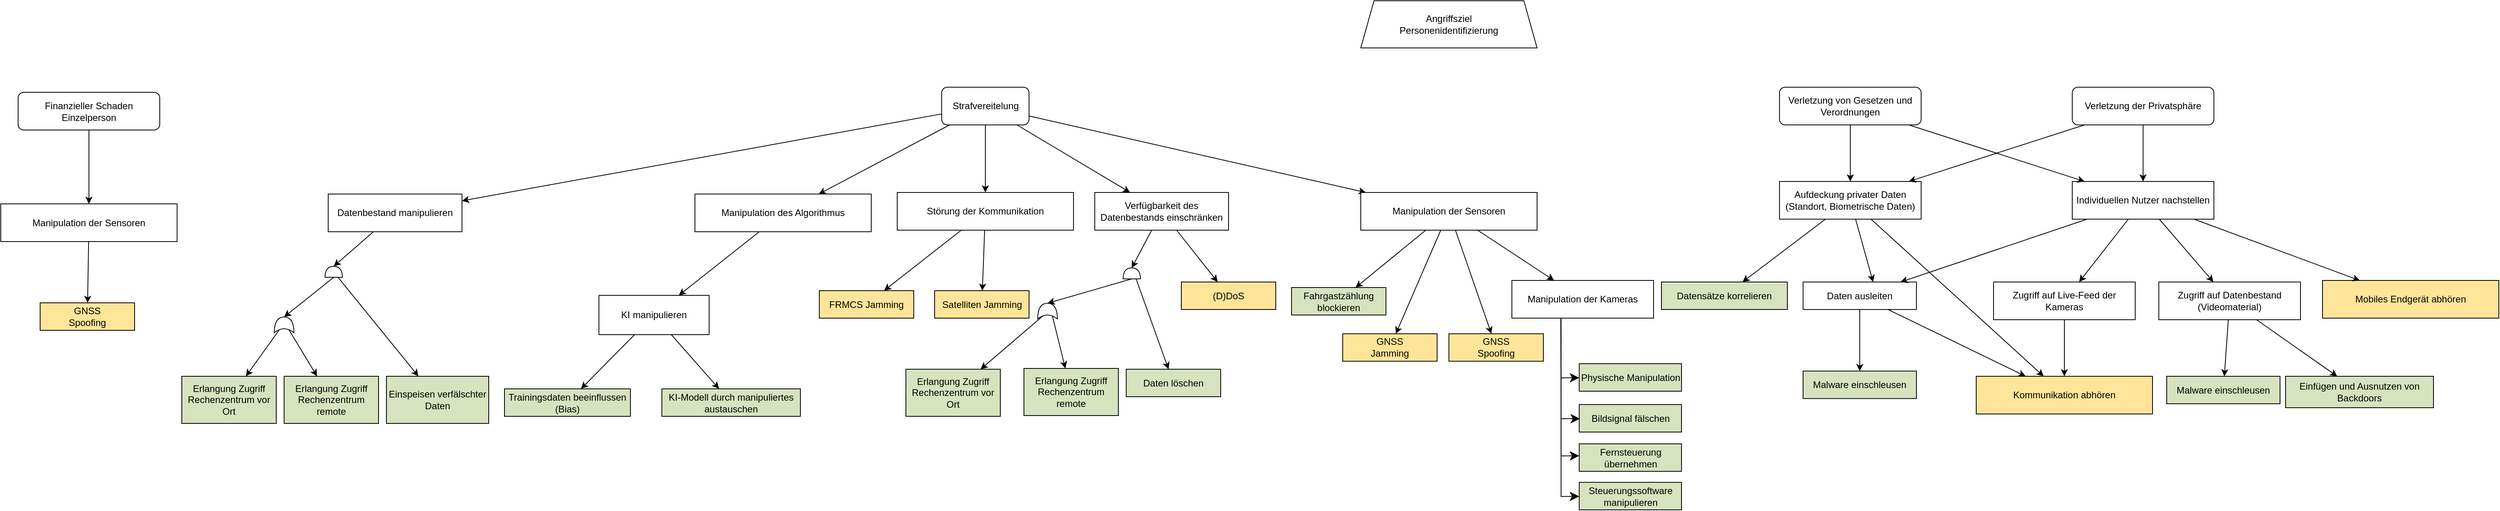 <mxfile compressed="false" version="15.7.3" type="device">
  <diagram id="RxJtX9lFTIAGIyw0CZ4D" name="Page-1">
    <mxGraphModel dx="1952" dy="875" grid="1" gridSize="10" guides="1" tooltips="1" connect="1" arrows="1" fold="1" page="1" pageScale="1" pageWidth="850" pageHeight="1100" math="0" shadow="0">
      <root>
        <mxCell id="0" />
        <mxCell id="1" parent="0" />
        <mxCell id="ji5RjDv_zK_iG7Rdj1NN-1" value="Angriffsziel&#xa;Personenidentifizierung" style="whiteSpace=wrap;shape=trapezoid;size=0.075;" parent="1" vertex="1">
          <mxGeometry x="1298" y="90" width="224" height="60" as="geometry" />
        </mxCell>
        <object label="Verletzung von Gesetzen und Verordnungen" id="ji5RjDv_zK_iG7Rdj1NN-2">
          <ag_attributes />
          <ag_computed_attributes />
          <mxCell style="verticalAlign=middle;align=center;fillColor=#FFFFFF;gradientColor=none;labelBackgroundColor=none;rounded=1;whiteSpace=wrap;" parent="1" vertex="1">
            <mxGeometry x="1830" y="200" width="180" height="48" as="geometry" />
          </mxCell>
        </object>
        <mxCell id="ji5RjDv_zK_iG7Rdj1NN-3" value="Verletzung der Privatsphäre" style="verticalAlign=middle;align=center;fillColor=#FFFFFF;gradientColor=none;labelBackgroundColor=none;rounded=1;whiteSpace=wrap;" parent="1" vertex="1">
          <mxGeometry x="2202" y="200" width="180" height="48" as="geometry" />
        </mxCell>
        <mxCell id="ji5RjDv_zK_iG7Rdj1NN-4" value="Strafvereitelung" style="verticalAlign=middle;align=center;fillColor=#FFFFFF;gradientColor=none;labelBackgroundColor=none;rounded=1;whiteSpace=wrap;" parent="1" vertex="1">
          <mxGeometry x="765.5" y="200" width="111" height="48" as="geometry" />
        </mxCell>
        <mxCell id="ji5RjDv_zK_iG7Rdj1NN-5" value="Individuellen Nutzer nachstellen" style="verticalAlign=middle;align=center;fillColor=#FFFFFF;gradientColor=none;labelBackgroundColor=none;rounded=0;whiteSpace=wrap;" parent="1" vertex="1">
          <mxGeometry x="2202" y="320" width="180" height="48" as="geometry" />
        </mxCell>
        <mxCell id="ji5RjDv_zK_iG7Rdj1NN-6" value="Zugriff auf Live-Feed der Kameras" style="verticalAlign=middle;align=center;fillColor=#FFFFFF;gradientColor=none;labelBackgroundColor=none;rounded=0;whiteSpace=wrap;" parent="1" vertex="1">
          <mxGeometry x="2102" y="448" width="180" height="48" as="geometry" />
        </mxCell>
        <mxCell id="ji5RjDv_zK_iG7Rdj1NN-7" value="Zugriff auf Datenbestand (Videomaterial)" style="verticalAlign=middle;align=center;fillColor=#FFFFFF;gradientColor=none;labelBackgroundColor=none;rounded=0;whiteSpace=wrap;" parent="1" vertex="1">
          <mxGeometry x="2312" y="448" width="180" height="48" as="geometry" />
        </mxCell>
        <mxCell id="ji5RjDv_zK_iG7Rdj1NN-8" value="" style="endArrow=classic;rounded=0;" parent="1" source="ji5RjDv_zK_iG7Rdj1NN-5" target="ji5RjDv_zK_iG7Rdj1NN-6" edge="1">
          <mxGeometry width="50" height="50" relative="1" as="geometry">
            <mxPoint x="2212" y="266" as="sourcePoint" />
            <mxPoint x="2212" y="328" as="targetPoint" />
          </mxGeometry>
        </mxCell>
        <mxCell id="ji5RjDv_zK_iG7Rdj1NN-9" value="" style="endArrow=classic;rounded=0;" parent="1" source="ji5RjDv_zK_iG7Rdj1NN-5" target="ji5RjDv_zK_iG7Rdj1NN-7" edge="1">
          <mxGeometry width="50" height="50" relative="1" as="geometry">
            <mxPoint x="2210.154" y="376" as="sourcePoint" />
            <mxPoint x="2203.846" y="458" as="targetPoint" />
          </mxGeometry>
        </mxCell>
        <mxCell id="ji5RjDv_zK_iG7Rdj1NN-10" value="Kommunikation abhören" style="verticalAlign=middle;align=center;fillColor=#fee599;gradientColor=none;labelBackgroundColor=none;rounded=0;whiteSpace=wrap;" parent="1" vertex="1">
          <mxGeometry x="2080" y="568" width="224" height="48" as="geometry" />
        </mxCell>
        <mxCell id="ji5RjDv_zK_iG7Rdj1NN-11" value="" style="endArrow=classic;rounded=0;" parent="1" source="ji5RjDv_zK_iG7Rdj1NN-6" target="ji5RjDv_zK_iG7Rdj1NN-10" edge="1">
          <mxGeometry width="50" height="50" relative="1" as="geometry">
            <mxPoint x="2283.25" y="378" as="sourcePoint" />
            <mxPoint x="2220.75" y="458" as="targetPoint" />
          </mxGeometry>
        </mxCell>
        <mxCell id="ji5RjDv_zK_iG7Rdj1NN-12" value="Einfügen und Ausnutzen von Backdoors" style="whiteSpace=wrap;fillColor=#d7e3bf" parent="1" vertex="1">
          <mxGeometry x="2473" y="568" width="188" height="40" as="geometry" />
        </mxCell>
        <mxCell id="ji5RjDv_zK_iG7Rdj1NN-13" value="Malware einschleusen" style="whiteSpace=wrap;fillColor=#d7e3bf" parent="1" vertex="1">
          <mxGeometry x="2322" y="568" width="144" height="35" as="geometry" />
        </mxCell>
        <mxCell id="ji5RjDv_zK_iG7Rdj1NN-14" value="" style="endArrow=classic;rounded=0;" parent="1" source="ji5RjDv_zK_iG7Rdj1NN-7" target="ji5RjDv_zK_iG7Rdj1NN-13" edge="1">
          <mxGeometry width="50" height="50" relative="1" as="geometry">
            <mxPoint x="2202" y="506" as="sourcePoint" />
            <mxPoint x="2202" y="569" as="targetPoint" />
          </mxGeometry>
        </mxCell>
        <mxCell id="ji5RjDv_zK_iG7Rdj1NN-15" value="" style="endArrow=classic;rounded=0;" parent="1" source="ji5RjDv_zK_iG7Rdj1NN-7" target="ji5RjDv_zK_iG7Rdj1NN-12" edge="1">
          <mxGeometry width="50" height="50" relative="1" as="geometry">
            <mxPoint x="2212" y="516" as="sourcePoint" />
            <mxPoint x="2212" y="579" as="targetPoint" />
          </mxGeometry>
        </mxCell>
        <mxCell id="ji5RjDv_zK_iG7Rdj1NN-16" value="" style="endArrow=classic;rounded=0;" parent="1" source="ji5RjDv_zK_iG7Rdj1NN-3" target="ji5RjDv_zK_iG7Rdj1NN-5" edge="1">
          <mxGeometry width="50" height="50" relative="1" as="geometry">
            <mxPoint x="2283.25" y="378" as="sourcePoint" />
            <mxPoint x="2220.75" y="458" as="targetPoint" />
          </mxGeometry>
        </mxCell>
        <mxCell id="ji5RjDv_zK_iG7Rdj1NN-17" value="Aufdeckung privater Daten&#xa;(Standort, Biometrische Daten)" style="verticalAlign=middle;align=center;fillColor=#FFFFFF;gradientColor=none;labelBackgroundColor=none;rounded=0;whiteSpace=wrap;" parent="1" vertex="1">
          <mxGeometry x="1830" y="320" width="180" height="48" as="geometry" />
        </mxCell>
        <mxCell id="ji5RjDv_zK_iG7Rdj1NN-18" value="Daten ausleiten" style="verticalAlign=middle;align=center;fillColor=#FFFFFF;gradientColor=none;labelBackgroundColor=none;rounded=0;whiteSpace=wrap;" parent="1" vertex="1">
          <mxGeometry x="1860" y="448" width="144" height="35" as="geometry" />
        </mxCell>
        <mxCell id="ji5RjDv_zK_iG7Rdj1NN-19" value="" style="edgeStyle=none;startArrow=none;endArrow=classic;spacingTop=0;spacingBottom=0;spacingLeft=0;spacingRight=0;verticalAlign=middle;labelBackgroundColor=#ffffff;rounded=0;align=center;entryX=0.618;entryY=0;entryDx=0;entryDy=0;entryPerimeter=0;startFill=0;endFill=1;" parent="1" source="ji5RjDv_zK_iG7Rdj1NN-17" target="ji5RjDv_zK_iG7Rdj1NN-18" edge="1">
          <mxGeometry relative="1" as="geometry">
            <mxPoint y="-1" as="offset" />
            <Array as="points" />
            <mxPoint x="1613.5" y="436.5" as="sourcePoint" />
          </mxGeometry>
        </mxCell>
        <mxCell id="ji5RjDv_zK_iG7Rdj1NN-20" style="edgeStyle=none;startArrow=none;endArrow=classic;spacingTop=0;spacingBottom=0;spacingLeft=0;spacingRight=0;verticalAlign=middle;labelBackgroundColor=#ffffff;rounded=0;startFill=0;endFill=1;" parent="1" source="ji5RjDv_zK_iG7Rdj1NN-17" target="ji5RjDv_zK_iG7Rdj1NN-10" edge="1">
          <mxGeometry relative="1" as="geometry">
            <mxPoint x="-1" y="-1" as="offset" />
            <Array as="points" />
            <mxPoint x="1653.5" y="436.5" as="sourcePoint" />
            <mxPoint x="1902" y="530" as="targetPoint" />
          </mxGeometry>
        </mxCell>
        <mxCell id="ji5RjDv_zK_iG7Rdj1NN-21" value="" style="endArrow=classic;startArrow=none;startFill=0;endFill=1;" parent="1" source="ji5RjDv_zK_iG7Rdj1NN-17" target="ji5RjDv_zK_iG7Rdj1NN-23" edge="1">
          <mxGeometry width="50" height="50" relative="1" as="geometry">
            <mxPoint x="1702.5" y="458.5" as="sourcePoint" />
            <mxPoint x="2046.883" y="518.5" as="targetPoint" />
          </mxGeometry>
        </mxCell>
        <mxCell id="ji5RjDv_zK_iG7Rdj1NN-23" value="Datensätze korrelieren" style="whiteSpace=wrap;fillColor=#d7e3bf" parent="1" vertex="1">
          <mxGeometry x="1680" y="448" width="160" height="35" as="geometry" />
        </mxCell>
        <mxCell id="ji5RjDv_zK_iG7Rdj1NN-24" value="" style="endArrow=classic;rounded=0;" parent="1" source="ji5RjDv_zK_iG7Rdj1NN-2" target="ji5RjDv_zK_iG7Rdj1NN-17" edge="1">
          <mxGeometry width="50" height="50" relative="1" as="geometry">
            <mxPoint x="2284.4" y="258" as="sourcePoint" />
            <mxPoint x="2297.6" y="330" as="targetPoint" />
          </mxGeometry>
        </mxCell>
        <mxCell id="ji5RjDv_zK_iG7Rdj1NN-25" value="Malware einschleusen" style="whiteSpace=wrap;fillColor=#d7e3bf" parent="1" vertex="1">
          <mxGeometry x="1860" y="561.35" width="144" height="35" as="geometry" />
        </mxCell>
        <mxCell id="ji5RjDv_zK_iG7Rdj1NN-26" value="" style="edgeStyle=none;startArrow=none;endArrow=classic;spacingTop=0;spacingBottom=0;spacingLeft=0;spacingRight=0;verticalAlign=middle;labelBackgroundColor=#ffffff;rounded=0;align=center;startFill=0;endFill=1;" parent="1" source="ji5RjDv_zK_iG7Rdj1NN-18" target="ji5RjDv_zK_iG7Rdj1NN-25" edge="1">
          <mxGeometry relative="1" as="geometry">
            <mxPoint y="-1" as="offset" />
            <Array as="points" />
            <mxPoint x="1936.692" y="378" as="sourcePoint" />
            <mxPoint x="1959" y="458" as="targetPoint" />
          </mxGeometry>
        </mxCell>
        <mxCell id="ji5RjDv_zK_iG7Rdj1NN-27" value="" style="edgeStyle=none;startArrow=none;endArrow=classic;spacingTop=0;spacingBottom=0;spacingLeft=0;spacingRight=0;verticalAlign=middle;labelBackgroundColor=#ffffff;rounded=0;align=center;startFill=0;endFill=1;" parent="1" source="ji5RjDv_zK_iG7Rdj1NN-18" target="ji5RjDv_zK_iG7Rdj1NN-10" edge="1">
          <mxGeometry relative="1" as="geometry">
            <mxPoint y="-1" as="offset" />
            <Array as="points" />
            <mxPoint x="1890" y="540" as="sourcePoint" />
            <mxPoint x="1969" y="468" as="targetPoint" />
          </mxGeometry>
        </mxCell>
        <mxCell id="ji5RjDv_zK_iG7Rdj1NN-28" value="" style="endArrow=classic;rounded=0;" parent="1" source="ji5RjDv_zK_iG7Rdj1NN-3" target="ji5RjDv_zK_iG7Rdj1NN-17" edge="1">
          <mxGeometry width="50" height="50" relative="1" as="geometry">
            <mxPoint x="1930" y="258" as="sourcePoint" />
            <mxPoint x="1930" y="330" as="targetPoint" />
          </mxGeometry>
        </mxCell>
        <mxCell id="ji5RjDv_zK_iG7Rdj1NN-29" value="" style="endArrow=classic;rounded=0;" parent="1" source="ji5RjDv_zK_iG7Rdj1NN-2" target="ji5RjDv_zK_iG7Rdj1NN-5" edge="1">
          <mxGeometry width="50" height="50" relative="1" as="geometry">
            <mxPoint x="1940" y="268" as="sourcePoint" />
            <mxPoint x="1940" y="340" as="targetPoint" />
          </mxGeometry>
        </mxCell>
        <mxCell id="ji5RjDv_zK_iG7Rdj1NN-30" value="" style="endArrow=classic;rounded=0;" parent="1" source="ji5RjDv_zK_iG7Rdj1NN-5" target="ji5RjDv_zK_iG7Rdj1NN-18" edge="1">
          <mxGeometry width="50" height="50" relative="1" as="geometry">
            <mxPoint x="2283.25" y="378" as="sourcePoint" />
            <mxPoint x="2220.75" y="458" as="targetPoint" />
          </mxGeometry>
        </mxCell>
        <mxCell id="ji5RjDv_zK_iG7Rdj1NN-31" value="Manipulation der Kameras" style="verticalAlign=middle;align=center;fillColor=#FFFFFF;gradientColor=none;labelBackgroundColor=none;rounded=0;whiteSpace=wrap;" parent="1" vertex="1">
          <mxGeometry x="1490" y="446" width="180" height="48" as="geometry" />
        </mxCell>
        <mxCell id="ji5RjDv_zK_iG7Rdj1NN-32" value="Verfügbarkeit des Datenbestands einschränken" style="verticalAlign=middle;align=center;fillColor=#FFFFFF;gradientColor=none;labelBackgroundColor=none;rounded=0;whiteSpace=wrap;" parent="1" vertex="1">
          <mxGeometry x="960" y="334" width="170" height="48" as="geometry" />
        </mxCell>
        <mxCell id="ji5RjDv_zK_iG7Rdj1NN-33" value="Physische Manipulation" style="whiteSpace=wrap;fillColor=#d7e3bf" parent="1" vertex="1">
          <mxGeometry x="1575.54" y="552" width="130" height="35" as="geometry" />
        </mxCell>
        <mxCell id="ji5RjDv_zK_iG7Rdj1NN-34" value="Fernsteuerung übernehmen" style="whiteSpace=wrap;fillColor=#d7e3bf" parent="1" vertex="1">
          <mxGeometry x="1575.54" y="654" width="130" height="35" as="geometry" />
        </mxCell>
        <mxCell id="ji5RjDv_zK_iG7Rdj1NN-35" value="Bildsignal fälschen" style="whiteSpace=wrap;fillColor=#d7e3bf" parent="1" vertex="1">
          <mxGeometry x="1575.54" y="604" width="130" height="35" as="geometry" />
        </mxCell>
        <mxCell id="ji5RjDv_zK_iG7Rdj1NN-36" value="Steuerungssoftware manipulieren" style="whiteSpace=wrap;fillColor=#d7e3bf" parent="1" vertex="1">
          <mxGeometry x="1575.54" y="703" width="130" height="35" as="geometry" />
        </mxCell>
        <mxCell id="ji5RjDv_zK_iG7Rdj1NN-37" style="edgeStyle=none;startArrow=none;endArrow=classic;startSize=9;endSize=9;spacingTop=0;spacingBottom=0;spacingLeft=0;spacingRight=0;verticalAlign=middle;labelBackgroundColor=#ffffff;rounded=0;exitX=0.368;exitY=1.017;exitDx=0;exitDy=0;exitPerimeter=0;endFill=1;" parent="1" target="ji5RjDv_zK_iG7Rdj1NN-33" edge="1">
          <mxGeometry relative="1" as="geometry">
            <mxPoint x="4" as="offset" />
            <Array as="points">
              <mxPoint x="1552.5" y="570" />
            </Array>
            <mxPoint x="1552.24" y="494.816" as="sourcePoint" />
            <mxPoint x="1571.54" y="570" as="targetPoint" />
          </mxGeometry>
        </mxCell>
        <mxCell id="ji5RjDv_zK_iG7Rdj1NN-38" style="edgeStyle=none;startArrow=none;endArrow=classic;startSize=9;endSize=9;spacingTop=0;spacingBottom=0;spacingLeft=0;spacingRight=0;verticalAlign=middle;labelBackgroundColor=#ffffff;rounded=0;endFill=1;exitX=0.346;exitY=1.017;exitDx=0;exitDy=0;exitPerimeter=0;" parent="1" source="ji5RjDv_zK_iG7Rdj1NN-31" target="ji5RjDv_zK_iG7Rdj1NN-36" edge="1">
          <mxGeometry relative="1" as="geometry">
            <mxPoint x="-5" as="offset" />
            <Array as="points">
              <mxPoint x="1552.5" y="721" />
            </Array>
            <mxPoint x="1564.54" y="496" as="targetPoint" />
          </mxGeometry>
        </mxCell>
        <mxCell id="ji5RjDv_zK_iG7Rdj1NN-39" style="edgeStyle=none;startArrow=none;endArrow=classic;startSize=9;endSize=9;spacingTop=0;spacingBottom=0;spacingLeft=0;spacingRight=0;verticalAlign=middle;labelBackgroundColor=#ffffff;rounded=0;entryX=0;entryY=0.514;entryDx=0;entryDy=0;entryPerimeter=0;endFill=1;" parent="1" edge="1">
          <mxGeometry relative="1" as="geometry">
            <mxPoint x="4" as="offset" />
            <Array as="points">
              <mxPoint x="1552.5" y="622" />
            </Array>
            <mxPoint x="1552.5" y="495" as="sourcePoint" />
            <mxPoint x="1576.54" y="622" as="targetPoint" />
          </mxGeometry>
        </mxCell>
        <mxCell id="ji5RjDv_zK_iG7Rdj1NN-40" style="edgeStyle=none;startArrow=none;endArrow=classic;startSize=9;endSize=9;spacingTop=0;spacingBottom=0;spacingLeft=0;spacingRight=0;verticalAlign=middle;labelBackgroundColor=#ffffff;rounded=0;exitX=0.275;exitY=1;exitDx=0;exitDy=0;exitPerimeter=0;entryX=0;entryY=0.434;entryDx=0;entryDy=0;entryPerimeter=0;endFill=1;" parent="1" target="ji5RjDv_zK_iG7Rdj1NN-34" edge="1">
          <mxGeometry relative="1" as="geometry">
            <mxPoint x="4" as="offset" />
            <Array as="points">
              <mxPoint x="1552.5" y="594" />
              <mxPoint x="1552.54" y="669.43" />
            </Array>
            <mxPoint x="1552.54" y="494" as="sourcePoint" />
            <mxPoint x="1563.54" y="669" as="targetPoint" />
          </mxGeometry>
        </mxCell>
        <mxCell id="ji5RjDv_zK_iG7Rdj1NN-41" value="" style="endArrow=classic;rounded=0;" parent="1" source="ji5RjDv_zK_iG7Rdj1NN-4" target="ji5RjDv_zK_iG7Rdj1NN-71" edge="1">
          <mxGeometry width="50" height="50" relative="1" as="geometry">
            <mxPoint x="1358.745" y="270" as="sourcePoint" />
            <mxPoint x="940" y="512" as="targetPoint" />
          </mxGeometry>
        </mxCell>
        <mxCell id="ji5RjDv_zK_iG7Rdj1NN-42" value="" style="endArrow=classic;rounded=0;" parent="1" source="ji5RjDv_zK_iG7Rdj1NN-4" target="ji5RjDv_zK_iG7Rdj1NN-32" edge="1">
          <mxGeometry width="50" height="50" relative="1" as="geometry">
            <mxPoint x="1315" y="270" as="sourcePoint" />
            <mxPoint x="1790" y="342" as="targetPoint" />
          </mxGeometry>
        </mxCell>
        <mxCell id="ji5RjDv_zK_iG7Rdj1NN-43" value="Daten löschen" style="whiteSpace=wrap;fillColor=#d7e3bf" parent="1" vertex="1">
          <mxGeometry x="1000" y="559" width="120" height="35" as="geometry" />
        </mxCell>
        <mxCell id="ji5RjDv_zK_iG7Rdj1NN-44" value="" style="endArrow=classic;rounded=0;entryX=1;entryY=0.5;entryDx=0;entryDy=0;entryPerimeter=0;" parent="1" source="ji5RjDv_zK_iG7Rdj1NN-32" target="ji5RjDv_zK_iG7Rdj1NN-61" edge="1">
          <mxGeometry width="50" height="50" relative="1" as="geometry">
            <mxPoint x="320" y="270" as="sourcePoint" />
            <mxPoint x="320" y="342" as="targetPoint" />
          </mxGeometry>
        </mxCell>
        <mxCell id="ji5RjDv_zK_iG7Rdj1NN-45" value="" style="endArrow=classic;rounded=0;" parent="1" source="ji5RjDv_zK_iG7Rdj1NN-32" target="ji5RjDv_zK_iG7Rdj1NN-54" edge="1">
          <mxGeometry width="50" height="50" relative="1" as="geometry">
            <mxPoint x="330" y="280" as="sourcePoint" />
            <mxPoint x="404.522" y="464" as="targetPoint" />
          </mxGeometry>
        </mxCell>
        <mxCell id="ji5RjDv_zK_iG7Rdj1NN-51" value="Störung der Kommunikation" style="verticalAlign=middle;align=center;fillColor=#FFFFFF;gradientColor=none;labelBackgroundColor=none;rounded=0;whiteSpace=wrap;" parent="1" vertex="1">
          <mxGeometry x="709" y="334" width="224" height="48" as="geometry" />
        </mxCell>
        <mxCell id="ji5RjDv_zK_iG7Rdj1NN-52" value="" style="endArrow=classic;rounded=0;" parent="1" source="ji5RjDv_zK_iG7Rdj1NN-4" target="ji5RjDv_zK_iG7Rdj1NN-51" edge="1">
          <mxGeometry width="50" height="50" relative="1" as="geometry">
            <mxPoint x="1280" y="270" as="sourcePoint" />
            <mxPoint x="1343.321" y="344" as="targetPoint" />
          </mxGeometry>
        </mxCell>
        <mxCell id="ji5RjDv_zK_iG7Rdj1NN-54" value="(D)DoS" style="verticalAlign=middle;align=center;fillColor=#fee599;gradientColor=none;labelBackgroundColor=none;rounded=0;whiteSpace=wrap;" parent="1" vertex="1">
          <mxGeometry x="1070" y="448" width="120" height="35" as="geometry" />
        </mxCell>
        <mxCell id="ji5RjDv_zK_iG7Rdj1NN-55" value="" style="endArrow=classic;rounded=0;" parent="1" source="ji5RjDv_zK_iG7Rdj1NN-51" target="ji5RjDv_zK_iG7Rdj1NN-82" edge="1">
          <mxGeometry width="50" height="50" relative="1" as="geometry">
            <mxPoint x="72.183" y="413.5" as="sourcePoint" />
            <mxPoint x="-27.866" y="490" as="targetPoint" />
          </mxGeometry>
        </mxCell>
        <mxCell id="ji5RjDv_zK_iG7Rdj1NN-57" value="Einspeisen verfälschter Daten" style="whiteSpace=wrap;fillColor=#d7e3bf" parent="1" vertex="1">
          <mxGeometry x="60" y="568" width="130" height="60" as="geometry" />
        </mxCell>
        <mxCell id="ji5RjDv_zK_iG7Rdj1NN-59" value="Erlangung Zugriff Rechenzentrum vor Ort" style="whiteSpace=wrap;fillColor=#d7e3bf" parent="1" vertex="1">
          <mxGeometry x="720" y="559" width="120" height="60" as="geometry" />
        </mxCell>
        <mxCell id="ji5RjDv_zK_iG7Rdj1NN-60" value="Erlangung Zugriff Rechenzentrum remote" style="whiteSpace=wrap;fillColor=#d7e3bf" parent="1" vertex="1">
          <mxGeometry x="870" y="558" width="120" height="60" as="geometry" />
        </mxCell>
        <mxCell id="ji5RjDv_zK_iG7Rdj1NN-61" value="" style="shape=or;whiteSpace=wrap;rotation=-90;" parent="1" vertex="1">
          <mxGeometry x="1000" y="426" width="14" height="22" as="geometry" />
        </mxCell>
        <mxCell id="ji5RjDv_zK_iG7Rdj1NN-62" value="" style="edgeStyle=none;rounded=0;orthogonalLoop=1;jettySize=auto;entryX=1;entryY=0.5;entryDx=0;entryDy=0;entryPerimeter=0;jumpStyle=arc;exitX=0;exitY=0.5;exitDx=0;exitDy=0;exitPerimeter=0;endArrow=classic;endFill=1;" parent="1" source="ji5RjDv_zK_iG7Rdj1NN-61" target="ji5RjDv_zK_iG7Rdj1NN-63" edge="1">
          <mxGeometry relative="1" as="geometry">
            <mxPoint x="965.46" y="527.35" as="sourcePoint" />
            <mxPoint x="781.46" y="593.35" as="targetPoint" />
          </mxGeometry>
        </mxCell>
        <mxCell id="ji5RjDv_zK_iG7Rdj1NN-63" value="" style="shape=xor;whiteSpace=wrap;rotation=-90;" parent="1" vertex="1">
          <mxGeometry x="890" y="472.5" width="20" height="25" as="geometry" />
        </mxCell>
        <mxCell id="ji5RjDv_zK_iG7Rdj1NN-64" value="" style="edgeStyle=none;rounded=0;orthogonalLoop=1;jettySize=auto;exitX=0.175;exitY=0.25;exitDx=0;exitDy=0;exitPerimeter=0;jumpStyle=arc;endArrow=classic;endFill=1;" parent="1" source="ji5RjDv_zK_iG7Rdj1NN-63" target="ji5RjDv_zK_iG7Rdj1NN-59" edge="1">
          <mxGeometry relative="1" as="geometry">
            <mxPoint x="710.46" y="589.35" as="sourcePoint" />
            <mxPoint x="749.46" y="616.85" as="targetPoint" />
          </mxGeometry>
        </mxCell>
        <mxCell id="ji5RjDv_zK_iG7Rdj1NN-65" value="" style="edgeStyle=none;rounded=0;orthogonalLoop=1;jettySize=auto;exitX=0.175;exitY=0.75;exitDx=0;exitDy=0;exitPerimeter=0;jumpStyle=arc;endArrow=classic;endFill=1;" parent="1" source="ji5RjDv_zK_iG7Rdj1NN-63" target="ji5RjDv_zK_iG7Rdj1NN-60" edge="1">
          <mxGeometry relative="1" as="geometry">
            <mxPoint x="743.21" y="633.35" as="sourcePoint" />
            <mxPoint x="778.099" y="682.35" as="targetPoint" />
          </mxGeometry>
        </mxCell>
        <mxCell id="ji5RjDv_zK_iG7Rdj1NN-69" value="" style="edgeStyle=none;rounded=0;orthogonalLoop=1;jettySize=auto;exitX=0;exitY=0.75;exitDx=0;exitDy=0;exitPerimeter=0;jumpStyle=arc;endArrow=classic;endFill=1;" parent="1" source="ji5RjDv_zK_iG7Rdj1NN-61" target="ji5RjDv_zK_iG7Rdj1NN-43" edge="1">
          <mxGeometry relative="1" as="geometry">
            <mxPoint x="1020.75" y="472.85" as="sourcePoint" />
            <mxPoint x="865.939" y="558.85" as="targetPoint" />
          </mxGeometry>
        </mxCell>
        <mxCell id="ji5RjDv_zK_iG7Rdj1NN-70" value="" style="edgeStyle=none;rounded=0;orthogonalLoop=1;jettySize=auto;exitX=0;exitY=0.75;exitDx=0;exitDy=0;exitPerimeter=0;jumpStyle=arc;endArrow=classic;endFill=1;" parent="1" source="ji5RjDv_zK_iG7Rdj1NN-107" target="ji5RjDv_zK_iG7Rdj1NN-57" edge="1">
          <mxGeometry relative="1" as="geometry">
            <mxPoint y="463.35" as="sourcePoint" />
            <mxPoint x="-157.311" y="559.35" as="targetPoint" />
          </mxGeometry>
        </mxCell>
        <mxCell id="ji5RjDv_zK_iG7Rdj1NN-71" value="Manipulation der Sensoren" style="verticalAlign=middle;align=center;gradientColor=none;labelBackgroundColor=none;rounded=0;whiteSpace=wrap;fillColor=#FFFFFF;" parent="1" vertex="1">
          <mxGeometry x="1298" y="334" width="224" height="48" as="geometry" />
        </mxCell>
        <mxCell id="ji5RjDv_zK_iG7Rdj1NN-73" value="GNSS&#xa;Jamming" style="verticalAlign=middle;align=center;fillColor=#fee599;gradientColor=none;labelBackgroundColor=none;rounded=0;whiteSpace=wrap;" parent="1" vertex="1">
          <mxGeometry x="1275" y="513.85" width="120" height="35" as="geometry" />
        </mxCell>
        <mxCell id="ji5RjDv_zK_iG7Rdj1NN-74" value="Fahrgastzählung&#xa;blockieren" style="whiteSpace=wrap;fillColor=#d7e3bf" parent="1" vertex="1">
          <mxGeometry x="1210" y="455" width="120" height="35" as="geometry" />
        </mxCell>
        <mxCell id="ji5RjDv_zK_iG7Rdj1NN-75" style="edgeStyle=none;startArrow=none;endArrow=classic;startSize=6;endSize=6;spacingTop=0;spacingBottom=0;spacingLeft=0;spacingRight=0;verticalAlign=middle;labelBackgroundColor=#ffffff;rounded=0;endFill=1;" parent="1" source="ji5RjDv_zK_iG7Rdj1NN-71" target="ji5RjDv_zK_iG7Rdj1NN-31" edge="1">
          <mxGeometry relative="1" as="geometry">
            <mxPoint x="-1" y="-1" as="offset" />
            <Array as="points" />
            <mxPoint x="930" y="717.5" as="sourcePoint" />
            <mxPoint x="493.44" y="511.81" as="targetPoint" />
          </mxGeometry>
        </mxCell>
        <mxCell id="ji5RjDv_zK_iG7Rdj1NN-77" style="edgeStyle=none;startArrow=none;endArrow=classic;startSize=6;endSize=6;spacingTop=0;spacingBottom=0;spacingLeft=0;spacingRight=0;verticalAlign=middle;labelBackgroundColor=#ffffff;rounded=0;endFill=1;" parent="1" source="ji5RjDv_zK_iG7Rdj1NN-71" target="ji5RjDv_zK_iG7Rdj1NN-73" edge="1">
          <mxGeometry relative="1" as="geometry">
            <mxPoint y="-1" as="offset" />
            <Array as="points" />
            <mxPoint x="871" y="717.5" as="targetPoint" />
            <mxPoint x="788" y="455.5" as="sourcePoint" />
          </mxGeometry>
        </mxCell>
        <mxCell id="ji5RjDv_zK_iG7Rdj1NN-79" style="edgeStyle=none;startArrow=none;endArrow=classic;startSize=6;endSize=6;spacingTop=0;spacingBottom=0;spacingLeft=0;spacingRight=0;verticalAlign=middle;labelBackgroundColor=#ffffff;rounded=0;endFill=1;" parent="1" source="ji5RjDv_zK_iG7Rdj1NN-71" target="ji5RjDv_zK_iG7Rdj1NN-74" edge="1">
          <mxGeometry relative="1" as="geometry">
            <mxPoint x="-1" y="-1" as="offset" />
            <Array as="points" />
            <mxPoint x="670" y="515.5" as="targetPoint" />
          </mxGeometry>
        </mxCell>
        <mxCell id="ji5RjDv_zK_iG7Rdj1NN-82" value="FRMCS Jamming" style="verticalAlign=middle;align=center;fillColor=#fee599;gradientColor=none;labelBackgroundColor=none;rounded=0;whiteSpace=wrap;" parent="1" vertex="1">
          <mxGeometry x="610" y="459" width="120" height="35" as="geometry" />
        </mxCell>
        <mxCell id="ji5RjDv_zK_iG7Rdj1NN-84" value="GNSS &#xa;Spoofing" style="verticalAlign=middle;align=center;fillColor=#fee599;gradientColor=none;labelBackgroundColor=none;rounded=0;whiteSpace=wrap;" parent="1" vertex="1">
          <mxGeometry x="1410" y="513.85" width="120" height="35" as="geometry" />
        </mxCell>
        <mxCell id="ji5RjDv_zK_iG7Rdj1NN-85" style="edgeStyle=none;startArrow=none;endArrow=classic;startSize=6;endSize=6;spacingTop=0;spacingBottom=0;spacingLeft=0;spacingRight=0;verticalAlign=middle;labelBackgroundColor=#ffffff;rounded=0;endFill=1;" parent="1" source="ji5RjDv_zK_iG7Rdj1NN-71" target="ji5RjDv_zK_iG7Rdj1NN-84" edge="1">
          <mxGeometry relative="1" as="geometry">
            <mxPoint y="-1" as="offset" />
            <Array as="points" />
            <mxPoint x="1330.095" y="523.85" as="targetPoint" />
            <mxPoint x="1406.155" y="392" as="sourcePoint" />
          </mxGeometry>
        </mxCell>
        <mxCell id="ji5RjDv_zK_iG7Rdj1NN-87" value="Finanzieller Schaden Einzelperson" style="verticalAlign=middle;align=center;fillColor=#FFFFFF;gradientColor=none;labelBackgroundColor=none;rounded=1;whiteSpace=wrap;" parent="1" vertex="1">
          <mxGeometry x="-408" y="206.5" width="180" height="48" as="geometry" />
        </mxCell>
        <mxCell id="ji5RjDv_zK_iG7Rdj1NN-88" value="Manipulation der Sensoren" style="verticalAlign=middle;align=center;gradientColor=none;labelBackgroundColor=none;rounded=0;whiteSpace=wrap;fillColor=#FFFFFF;" parent="1" vertex="1">
          <mxGeometry x="-430" y="348.5" width="224" height="48" as="geometry" />
        </mxCell>
        <mxCell id="ji5RjDv_zK_iG7Rdj1NN-89" style="edgeStyle=none;startArrow=none;endArrow=classic;startSize=6;endSize=6;spacingTop=0;spacingBottom=0;spacingLeft=0;spacingRight=0;verticalAlign=middle;labelBackgroundColor=#ffffff;rounded=0;endFill=1;" parent="1" source="ji5RjDv_zK_iG7Rdj1NN-88" target="ji5RjDv_zK_iG7Rdj1NN-90" edge="1">
          <mxGeometry relative="1" as="geometry">
            <mxPoint y="-1" as="offset" />
            <Array as="points" />
            <mxPoint x="-407.905" y="538.35" as="targetPoint" />
            <mxPoint x="-331.845" y="406.5" as="sourcePoint" />
          </mxGeometry>
        </mxCell>
        <mxCell id="ji5RjDv_zK_iG7Rdj1NN-90" value="GNSS &#xa;Spoofing" style="verticalAlign=middle;align=center;fillColor=#fee599;gradientColor=none;labelBackgroundColor=none;rounded=0;whiteSpace=wrap;" parent="1" vertex="1">
          <mxGeometry x="-380" y="474.5" width="120" height="35" as="geometry" />
        </mxCell>
        <mxCell id="ji5RjDv_zK_iG7Rdj1NN-91" value="" style="endArrow=classic;rounded=0;" parent="1" source="ji5RjDv_zK_iG7Rdj1NN-87" target="ji5RjDv_zK_iG7Rdj1NN-88" edge="1">
          <mxGeometry width="50" height="50" relative="1" as="geometry">
            <mxPoint x="234.881" y="264.5" as="sourcePoint" />
            <mxPoint x="91.119" y="350.5" as="targetPoint" />
          </mxGeometry>
        </mxCell>
        <mxCell id="ji5RjDv_zK_iG7Rdj1NN-93" value="KI manipulieren" style="verticalAlign=middle;align=center;fillColor=#FFFFFF;gradientColor=none;labelBackgroundColor=none;rounded=0;whiteSpace=wrap;" parent="1" vertex="1">
          <mxGeometry x="330" y="465" width="140" height="50" as="geometry" />
        </mxCell>
        <mxCell id="ji5RjDv_zK_iG7Rdj1NN-94" value="Trainingsdaten beeinflussen (Bias)" style="whiteSpace=wrap;fillColor=#d7e3bf" parent="1" vertex="1">
          <mxGeometry x="210" y="584" width="160" height="35" as="geometry" />
        </mxCell>
        <mxCell id="ji5RjDv_zK_iG7Rdj1NN-95" value="KI-Modell durch manipuliertes austauschen" style="whiteSpace=wrap;fillColor=#d7e3bf" parent="1" vertex="1">
          <mxGeometry x="410" y="584" width="176" height="35" as="geometry" />
        </mxCell>
        <mxCell id="ji5RjDv_zK_iG7Rdj1NN-96" value="" style="endArrow=classic;rounded=0;" parent="1" source="ji5RjDv_zK_iG7Rdj1NN-93" target="ji5RjDv_zK_iG7Rdj1NN-94" edge="1">
          <mxGeometry width="50" height="50" relative="1" as="geometry">
            <mxPoint x="419.6" y="403" as="sourcePoint" />
            <mxPoint x="399.188" y="474" as="targetPoint" />
          </mxGeometry>
        </mxCell>
        <mxCell id="ji5RjDv_zK_iG7Rdj1NN-97" value="" style="endArrow=classic;rounded=0;" parent="1" source="ji5RjDv_zK_iG7Rdj1NN-93" target="ji5RjDv_zK_iG7Rdj1NN-95" edge="1">
          <mxGeometry width="50" height="50" relative="1" as="geometry">
            <mxPoint x="369.682" y="524" as="sourcePoint" />
            <mxPoint x="303.622" y="598" as="targetPoint" />
          </mxGeometry>
        </mxCell>
        <mxCell id="ji5RjDv_zK_iG7Rdj1NN-98" value="Manipulation des Algorithmus" style="verticalAlign=middle;align=center;fillColor=#FFFFFF;gradientColor=none;labelBackgroundColor=none;rounded=0;whiteSpace=wrap;" parent="1" vertex="1">
          <mxGeometry x="452" y="336" width="224" height="48" as="geometry" />
        </mxCell>
        <mxCell id="ji5RjDv_zK_iG7Rdj1NN-99" value="" style="endArrow=classic;rounded=0;" parent="1" source="ji5RjDv_zK_iG7Rdj1NN-98" target="ji5RjDv_zK_iG7Rdj1NN-93" edge="1">
          <mxGeometry width="50" height="50" relative="1" as="geometry">
            <mxPoint x="862.179" y="292" as="sourcePoint" />
            <mxPoint x="813.321" y="356" as="targetPoint" />
          </mxGeometry>
        </mxCell>
        <mxCell id="ji5RjDv_zK_iG7Rdj1NN-100" value="" style="endArrow=classic;rounded=0;" parent="1" source="ji5RjDv_zK_iG7Rdj1NN-4" target="ji5RjDv_zK_iG7Rdj1NN-98" edge="1">
          <mxGeometry width="50" height="50" relative="1" as="geometry">
            <mxPoint x="1014.881" y="258" as="sourcePoint" />
            <mxPoint x="871.119" y="344" as="targetPoint" />
          </mxGeometry>
        </mxCell>
        <mxCell id="ji5RjDv_zK_iG7Rdj1NN-101" value="Datenbestand manipulieren" style="verticalAlign=middle;align=center;fillColor=#FFFFFF;gradientColor=none;labelBackgroundColor=none;rounded=0;whiteSpace=wrap;" parent="1" vertex="1">
          <mxGeometry x="-14" y="336" width="170" height="48" as="geometry" />
        </mxCell>
        <mxCell id="ji5RjDv_zK_iG7Rdj1NN-105" value="Erlangung Zugriff Rechenzentrum vor Ort" style="whiteSpace=wrap;fillColor=#d7e3bf" parent="1" vertex="1">
          <mxGeometry x="-200" y="568" width="120" height="60" as="geometry" />
        </mxCell>
        <mxCell id="ji5RjDv_zK_iG7Rdj1NN-106" value="Erlangung Zugriff Rechenzentrum remote" style="whiteSpace=wrap;fillColor=#d7e3bf" parent="1" vertex="1">
          <mxGeometry x="-70" y="568" width="120" height="60" as="geometry" />
        </mxCell>
        <mxCell id="ji5RjDv_zK_iG7Rdj1NN-107" value="" style="shape=or;whiteSpace=wrap;rotation=-90;" parent="1" vertex="1">
          <mxGeometry x="-14" y="424" width="14" height="22" as="geometry" />
        </mxCell>
        <mxCell id="ji5RjDv_zK_iG7Rdj1NN-108" value="" style="edgeStyle=none;rounded=0;orthogonalLoop=1;jettySize=auto;entryX=1;entryY=0.5;entryDx=0;entryDy=0;entryPerimeter=0;jumpStyle=arc;exitX=0;exitY=0.5;exitDx=0;exitDy=0;exitPerimeter=0;endArrow=classic;endFill=1;" parent="1" source="ji5RjDv_zK_iG7Rdj1NN-107" target="ji5RjDv_zK_iG7Rdj1NN-109" edge="1">
          <mxGeometry relative="1" as="geometry">
            <mxPoint x="-48.54" y="513.35" as="sourcePoint" />
            <mxPoint x="-232.54" y="579.35" as="targetPoint" />
          </mxGeometry>
        </mxCell>
        <mxCell id="ji5RjDv_zK_iG7Rdj1NN-109" value="" style="shape=xor;whiteSpace=wrap;rotation=-90;" parent="1" vertex="1">
          <mxGeometry x="-80" y="490" width="20" height="25" as="geometry" />
        </mxCell>
        <mxCell id="ji5RjDv_zK_iG7Rdj1NN-110" value="" style="edgeStyle=none;rounded=0;orthogonalLoop=1;jettySize=auto;exitX=0.175;exitY=0.25;exitDx=0;exitDy=0;exitPerimeter=0;jumpStyle=arc;endArrow=classic;endFill=1;" parent="1" source="ji5RjDv_zK_iG7Rdj1NN-109" target="ji5RjDv_zK_iG7Rdj1NN-105" edge="1">
          <mxGeometry relative="1" as="geometry">
            <mxPoint x="-303.54" y="575.35" as="sourcePoint" />
            <mxPoint x="-264.54" y="602.85" as="targetPoint" />
          </mxGeometry>
        </mxCell>
        <mxCell id="ji5RjDv_zK_iG7Rdj1NN-111" value="" style="edgeStyle=none;rounded=0;orthogonalLoop=1;jettySize=auto;exitX=0.175;exitY=0.75;exitDx=0;exitDy=0;exitPerimeter=0;jumpStyle=arc;endArrow=classic;endFill=1;" parent="1" source="ji5RjDv_zK_iG7Rdj1NN-109" target="ji5RjDv_zK_iG7Rdj1NN-106" edge="1">
          <mxGeometry relative="1" as="geometry">
            <mxPoint x="-270.79" y="619.35" as="sourcePoint" />
            <mxPoint x="-235.901" y="668.35" as="targetPoint" />
          </mxGeometry>
        </mxCell>
        <mxCell id="ji5RjDv_zK_iG7Rdj1NN-112" value="" style="endArrow=classic;rounded=0;entryX=1;entryY=0.5;entryDx=0;entryDy=0;entryPerimeter=0;" parent="1" source="ji5RjDv_zK_iG7Rdj1NN-101" target="ji5RjDv_zK_iG7Rdj1NN-107" edge="1">
          <mxGeometry width="50" height="50" relative="1" as="geometry">
            <mxPoint x="543.723" y="394" as="sourcePoint" />
            <mxPoint x="441.538" y="475" as="targetPoint" />
          </mxGeometry>
        </mxCell>
        <mxCell id="ji5RjDv_zK_iG7Rdj1NN-114" value="" style="endArrow=classic;rounded=0;" parent="1" source="ji5RjDv_zK_iG7Rdj1NN-4" target="ji5RjDv_zK_iG7Rdj1NN-101" edge="1">
          <mxGeometry width="50" height="50" relative="1" as="geometry">
            <mxPoint x="53.471" y="394" as="sourcePoint" />
            <mxPoint x="3" y="438" as="targetPoint" />
          </mxGeometry>
        </mxCell>
        <mxCell id="knxSxaAcGiVm8cXCT0h6-2" value="Satelliten Jamming" style="verticalAlign=middle;align=center;fillColor=#fee599;gradientColor=none;labelBackgroundColor=none;rounded=0;whiteSpace=wrap;" parent="1" vertex="1">
          <mxGeometry x="756.5" y="459" width="120" height="35" as="geometry" />
        </mxCell>
        <mxCell id="knxSxaAcGiVm8cXCT0h6-3" value="" style="endArrow=classic;rounded=0;" parent="1" source="ji5RjDv_zK_iG7Rdj1NN-51" target="knxSxaAcGiVm8cXCT0h6-2" edge="1">
          <mxGeometry width="50" height="50" relative="1" as="geometry">
            <mxPoint x="800.418" y="392" as="sourcePoint" />
            <mxPoint x="702.3" y="469" as="targetPoint" />
          </mxGeometry>
        </mxCell>
        <mxCell id="knxSxaAcGiVm8cXCT0h6-4" value="Mobiles Endgerät abhören" style="verticalAlign=middle;align=center;fillColor=#fee599;gradientColor=none;labelBackgroundColor=none;rounded=0;whiteSpace=wrap;" parent="1" vertex="1">
          <mxGeometry x="2520" y="446" width="224" height="48" as="geometry" />
        </mxCell>
        <mxCell id="knxSxaAcGiVm8cXCT0h6-6" value="" style="endArrow=classic;rounded=0;" parent="1" source="ji5RjDv_zK_iG7Rdj1NN-5" target="knxSxaAcGiVm8cXCT0h6-4" edge="1">
          <mxGeometry width="50" height="50" relative="1" as="geometry">
            <mxPoint x="2540" y="340" as="sourcePoint" />
            <mxPoint x="2401.375" y="468" as="targetPoint" />
          </mxGeometry>
        </mxCell>
      </root>
    </mxGraphModel>
  </diagram>
</mxfile>
